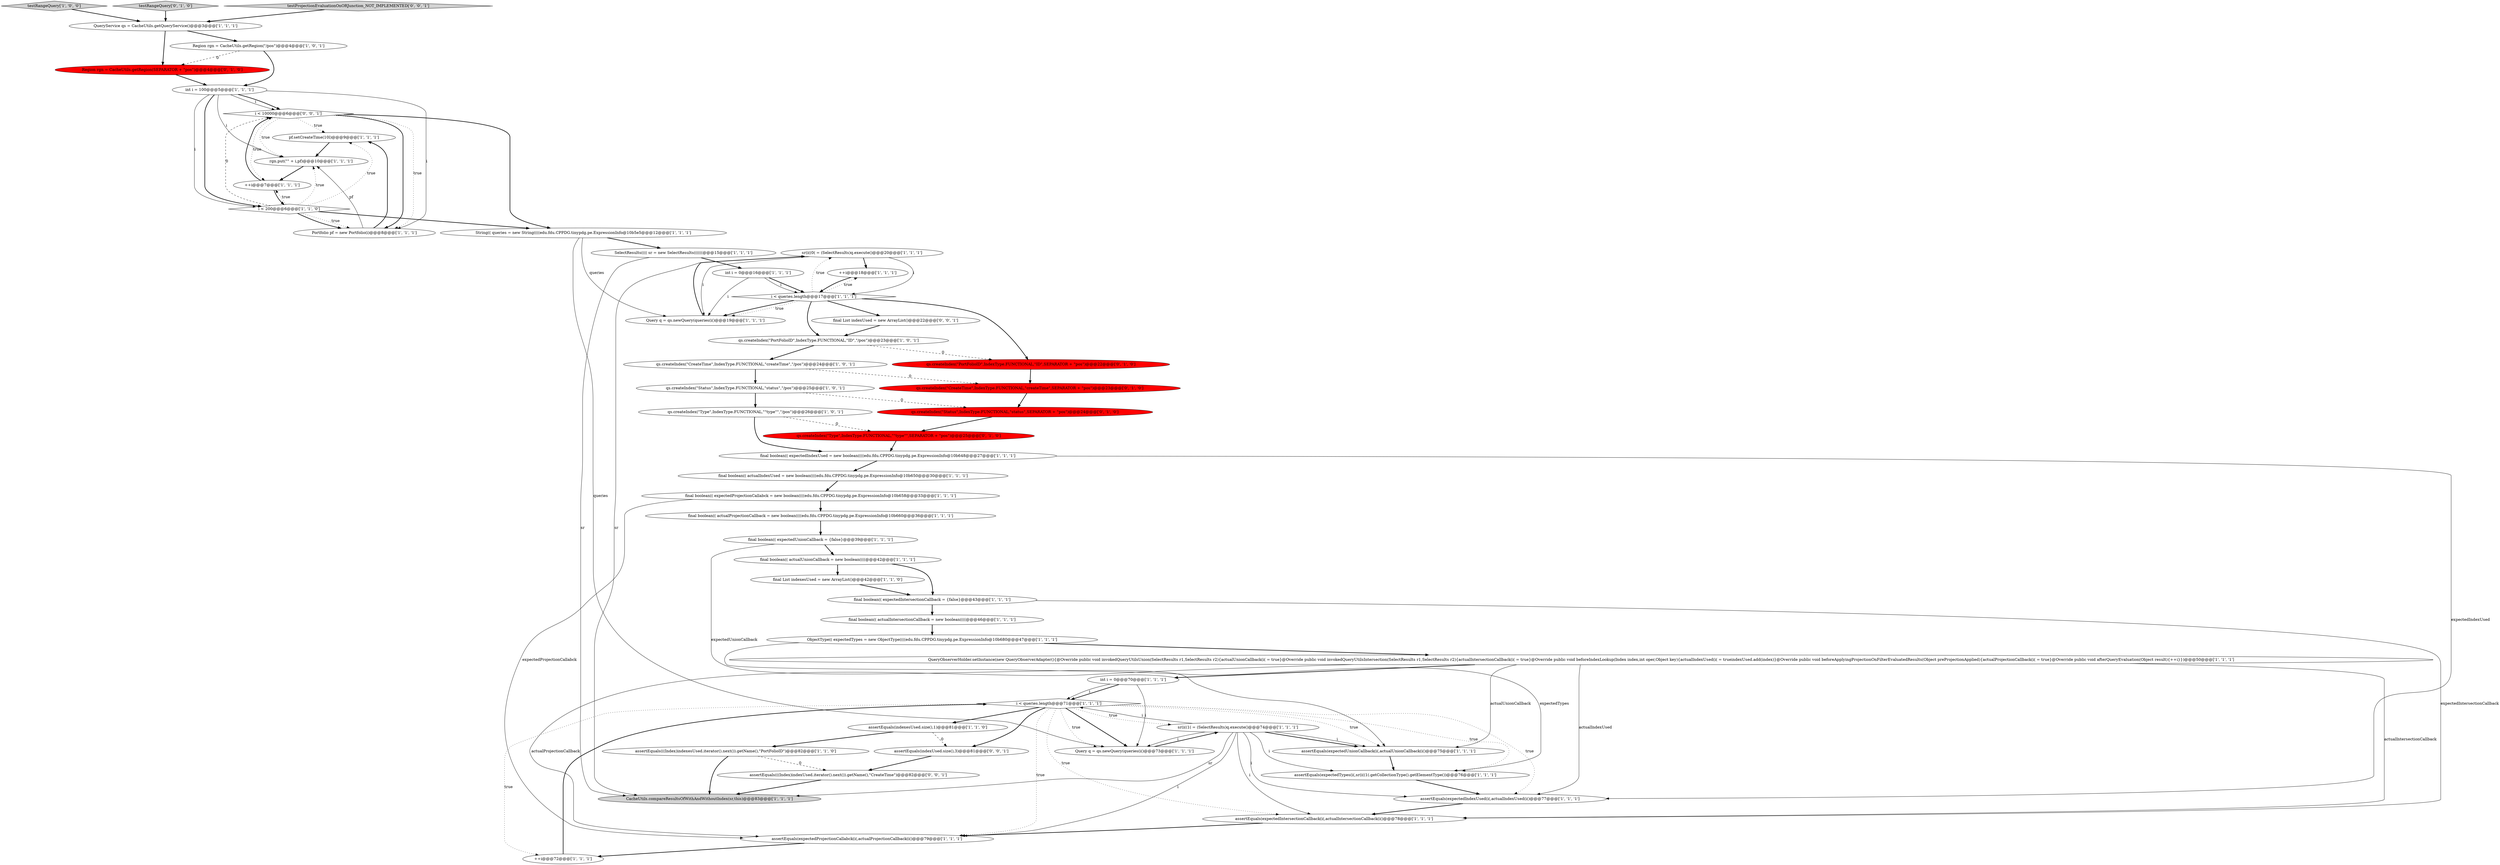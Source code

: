 digraph {
47 [style = filled, label = "qs.createIndex(\"Type\",IndexType.FUNCTIONAL,\"\"type\"\",SEPARATOR + \"pos\")@@@25@@@['0', '1', '0']", fillcolor = red, shape = ellipse image = "AAA1AAABBB2BBB"];
48 [style = filled, label = "qs.createIndex(\"Status\",IndexType.FUNCTIONAL,\"status\",SEPARATOR + \"pos\")@@@24@@@['0', '1', '0']", fillcolor = red, shape = ellipse image = "AAA1AAABBB2BBB"];
14 [style = filled, label = "testRangeQuery['1', '0', '0']", fillcolor = lightgray, shape = diamond image = "AAA0AAABBB1BBB"];
36 [style = filled, label = "assertEquals(((Index)indexesUsed.iterator().next()).getName(),\"PortFolioID\")@@@82@@@['1', '1', '0']", fillcolor = white, shape = ellipse image = "AAA0AAABBB1BBB"];
45 [style = filled, label = "testRangeQuery['0', '1', '0']", fillcolor = lightgray, shape = diamond image = "AAA0AAABBB2BBB"];
6 [style = filled, label = "qs.createIndex(\"CreateTime\",IndexType.FUNCTIONAL,\"createTime\",\"/pos\")@@@24@@@['1', '0', '1']", fillcolor = white, shape = ellipse image = "AAA0AAABBB1BBB"];
54 [style = filled, label = "testProjectionEvaluationOnORJunction_NOT_IMPLEMENTED['0', '0', '1']", fillcolor = lightgray, shape = diamond image = "AAA0AAABBB3BBB"];
38 [style = filled, label = "final boolean(( actualProjectionCallback = new boolean((((edu.fdu.CPPDG.tinypdg.pe.ExpressionInfo@10b660@@@36@@@['1', '1', '1']", fillcolor = white, shape = ellipse image = "AAA0AAABBB1BBB"];
23 [style = filled, label = "final boolean(( actualIndexUsed = new boolean((((edu.fdu.CPPDG.tinypdg.pe.ExpressionInfo@10b650@@@30@@@['1', '1', '1']", fillcolor = white, shape = ellipse image = "AAA0AAABBB1BBB"];
9 [style = filled, label = "final boolean(( expectedIntersectionCallback = {false}@@@43@@@['1', '1', '1']", fillcolor = white, shape = ellipse image = "AAA0AAABBB1BBB"];
33 [style = filled, label = "pf.setCreateTime(10l)@@@9@@@['1', '1', '1']", fillcolor = white, shape = ellipse image = "AAA0AAABBB1BBB"];
40 [style = filled, label = "i < queries.length@@@71@@@['1', '1', '1']", fillcolor = white, shape = diamond image = "AAA0AAABBB1BBB"];
4 [style = filled, label = "final List indexesUsed = new ArrayList()@@@42@@@['1', '1', '0']", fillcolor = white, shape = ellipse image = "AAA0AAABBB1BBB"];
29 [style = filled, label = "Portfolio pf = new Portfolio(i)@@@8@@@['1', '1', '1']", fillcolor = white, shape = ellipse image = "AAA0AAABBB1BBB"];
34 [style = filled, label = "QueryObserverHolder.setInstance(new QueryObserverAdapter(){@Override public void invokedQueryUtilsUnion(SelectResults r1,SelectResults r2){actualUnionCallback(i( = true}@Override public void invokedQueryUtilsIntersection(SelectResults r1,SelectResults r2){actualIntersectionCallback(i( = true}@Override public void beforeIndexLookup(Index index,int oper,Object key){actualIndexUsed(i( = trueindexUsed.add(index)}@Override public void beforeApplyingProjectionOnFilterEvaluatedResults(Object preProjectionApplied){actualProjectionCallback(i( = true}@Override public void afterQueryEvaluation(Object result){++i}})@@@50@@@['1', '1', '1']", fillcolor = white, shape = ellipse image = "AAA0AAABBB1BBB"];
46 [style = filled, label = "Region rgn = CacheUtils.getRegion(SEPARATOR + \"pos\")@@@4@@@['0', '1', '0']", fillcolor = red, shape = ellipse image = "AAA1AAABBB2BBB"];
37 [style = filled, label = "String(( queries = new String((((edu.fdu.CPPDG.tinypdg.pe.ExpressionInfo@10b5e5@@@12@@@['1', '1', '1']", fillcolor = white, shape = ellipse image = "AAA0AAABBB1BBB"];
51 [style = filled, label = "assertEquals(((Index)indexUsed.iterator().next()).getName(),\"CreateTime\")@@@82@@@['0', '0', '1']", fillcolor = white, shape = ellipse image = "AAA0AAABBB3BBB"];
26 [style = filled, label = "int i = 0@@@70@@@['1', '1', '1']", fillcolor = white, shape = ellipse image = "AAA0AAABBB1BBB"];
18 [style = filled, label = "assertEquals(expectedProjectionCallabck(i(,actualProjectionCallback(i()@@@79@@@['1', '1', '1']", fillcolor = white, shape = ellipse image = "AAA0AAABBB1BBB"];
43 [style = filled, label = "assertEquals(expectedIndexUsed(i(,actualIndexUsed(i()@@@77@@@['1', '1', '1']", fillcolor = white, shape = ellipse image = "AAA0AAABBB1BBB"];
1 [style = filled, label = "ObjectType(( expectedTypes = new ObjectType((((edu.fdu.CPPDG.tinypdg.pe.ExpressionInfo@10b680@@@47@@@['1', '1', '1']", fillcolor = white, shape = ellipse image = "AAA0AAABBB1BBB"];
0 [style = filled, label = "Region rgn = CacheUtils.getRegion(\"/pos\")@@@4@@@['1', '0', '1']", fillcolor = white, shape = ellipse image = "AAA0AAABBB1BBB"];
19 [style = filled, label = "sr(i((1( = (SelectResults)q.execute()@@@74@@@['1', '1', '1']", fillcolor = white, shape = ellipse image = "AAA0AAABBB1BBB"];
21 [style = filled, label = "++i@@@18@@@['1', '1', '1']", fillcolor = white, shape = ellipse image = "AAA0AAABBB1BBB"];
28 [style = filled, label = "CacheUtils.compareResultsOfWithAndWithoutIndex(sr,this)@@@83@@@['1', '1', '1']", fillcolor = lightgray, shape = ellipse image = "AAA0AAABBB1BBB"];
25 [style = filled, label = "qs.createIndex(\"Type\",IndexType.FUNCTIONAL,\"\"type\"\",\"/pos\")@@@26@@@['1', '0', '1']", fillcolor = white, shape = ellipse image = "AAA0AAABBB1BBB"];
7 [style = filled, label = "final boolean(( actualUnionCallback = new boolean((((@@@42@@@['1', '1', '1']", fillcolor = white, shape = ellipse image = "AAA0AAABBB1BBB"];
39 [style = filled, label = "qs.createIndex(\"Status\",IndexType.FUNCTIONAL,\"status\",\"/pos\")@@@25@@@['1', '0', '1']", fillcolor = white, shape = ellipse image = "AAA0AAABBB1BBB"];
53 [style = filled, label = "i < 10000@@@6@@@['0', '0', '1']", fillcolor = white, shape = diamond image = "AAA0AAABBB3BBB"];
22 [style = filled, label = "qs.createIndex(\"PortFolioID\",IndexType.FUNCTIONAL,\"ID\",\"/pos\")@@@23@@@['1', '0', '1']", fillcolor = white, shape = ellipse image = "AAA0AAABBB1BBB"];
13 [style = filled, label = "Query q = qs.newQuery(queries(i()@@@73@@@['1', '1', '1']", fillcolor = white, shape = ellipse image = "AAA0AAABBB1BBB"];
44 [style = filled, label = "qs.createIndex(\"CreateTime\",IndexType.FUNCTIONAL,\"createTime\",SEPARATOR + \"pos\")@@@23@@@['0', '1', '0']", fillcolor = red, shape = ellipse image = "AAA1AAABBB2BBB"];
15 [style = filled, label = "assertEquals(expectedUnionCallback(i(,actualUnionCallback(i()@@@75@@@['1', '1', '1']", fillcolor = white, shape = ellipse image = "AAA0AAABBB1BBB"];
41 [style = filled, label = "i < queries.length@@@17@@@['1', '1', '1']", fillcolor = white, shape = diamond image = "AAA0AAABBB1BBB"];
50 [style = filled, label = "assertEquals(indexUsed.size(),3)@@@81@@@['0', '0', '1']", fillcolor = white, shape = ellipse image = "AAA0AAABBB3BBB"];
5 [style = filled, label = "Query q = qs.newQuery(queries(i()@@@19@@@['1', '1', '1']", fillcolor = white, shape = ellipse image = "AAA0AAABBB1BBB"];
8 [style = filled, label = "sr(i((0( = (SelectResults)q.execute()@@@20@@@['1', '1', '1']", fillcolor = white, shape = ellipse image = "AAA0AAABBB1BBB"];
2 [style = filled, label = "SelectResults(((( sr = new SelectResults((((((@@@15@@@['1', '1', '1']", fillcolor = white, shape = ellipse image = "AAA0AAABBB1BBB"];
42 [style = filled, label = "final boolean(( expectedIndexUsed = new boolean((((edu.fdu.CPPDG.tinypdg.pe.ExpressionInfo@10b648@@@27@@@['1', '1', '1']", fillcolor = white, shape = ellipse image = "AAA0AAABBB1BBB"];
17 [style = filled, label = "int i = 0@@@16@@@['1', '1', '1']", fillcolor = white, shape = ellipse image = "AAA0AAABBB1BBB"];
3 [style = filled, label = "assertEquals(indexesUsed.size(),1)@@@81@@@['1', '1', '0']", fillcolor = white, shape = ellipse image = "AAA0AAABBB1BBB"];
52 [style = filled, label = "final List indexUsed = new ArrayList()@@@22@@@['0', '0', '1']", fillcolor = white, shape = ellipse image = "AAA0AAABBB3BBB"];
30 [style = filled, label = "final boolean(( expectedUnionCallback = {false}@@@39@@@['1', '1', '1']", fillcolor = white, shape = ellipse image = "AAA0AAABBB1BBB"];
32 [style = filled, label = "final boolean(( expectedProjectionCallabck = new boolean((((edu.fdu.CPPDG.tinypdg.pe.ExpressionInfo@10b658@@@33@@@['1', '1', '1']", fillcolor = white, shape = ellipse image = "AAA0AAABBB1BBB"];
27 [style = filled, label = "rgn.put(\"\" + i,pf)@@@10@@@['1', '1', '1']", fillcolor = white, shape = ellipse image = "AAA0AAABBB1BBB"];
49 [style = filled, label = "qs.createIndex(\"PortFolioID\",IndexType.FUNCTIONAL,\"ID\",SEPARATOR + \"pos\")@@@22@@@['0', '1', '0']", fillcolor = red, shape = ellipse image = "AAA1AAABBB2BBB"];
24 [style = filled, label = "i < 200@@@6@@@['1', '1', '0']", fillcolor = white, shape = diamond image = "AAA0AAABBB1BBB"];
12 [style = filled, label = "final boolean(( actualIntersectionCallback = new boolean((((@@@46@@@['1', '1', '1']", fillcolor = white, shape = ellipse image = "AAA0AAABBB1BBB"];
10 [style = filled, label = "assertEquals(expectedIntersectionCallback(i(,actualIntersectionCallback(i()@@@78@@@['1', '1', '1']", fillcolor = white, shape = ellipse image = "AAA0AAABBB1BBB"];
16 [style = filled, label = "int i = 100@@@5@@@['1', '1', '1']", fillcolor = white, shape = ellipse image = "AAA0AAABBB1BBB"];
20 [style = filled, label = "++i@@@7@@@['1', '1', '1']", fillcolor = white, shape = ellipse image = "AAA0AAABBB1BBB"];
31 [style = filled, label = "assertEquals(expectedTypes(i(,sr(i((1(.getCollectionType().getElementType())@@@76@@@['1', '1', '1']", fillcolor = white, shape = ellipse image = "AAA0AAABBB1BBB"];
35 [style = filled, label = "++i@@@72@@@['1', '1', '1']", fillcolor = white, shape = ellipse image = "AAA0AAABBB1BBB"];
11 [style = filled, label = "QueryService qs = CacheUtils.getQueryService()@@@3@@@['1', '1', '1']", fillcolor = white, shape = ellipse image = "AAA0AAABBB1BBB"];
41->5 [style = bold, label=""];
42->23 [style = bold, label=""];
40->18 [style = dotted, label="true"];
40->13 [style = dotted, label="true"];
36->28 [style = bold, label=""];
40->31 [style = dotted, label="true"];
24->33 [style = dotted, label="true"];
26->40 [style = bold, label=""];
11->46 [style = bold, label=""];
24->27 [style = dotted, label="true"];
40->13 [style = bold, label=""];
40->43 [style = dotted, label="true"];
40->10 [style = dotted, label="true"];
8->28 [style = solid, label="sr"];
7->9 [style = bold, label=""];
3->36 [style = bold, label=""];
38->30 [style = bold, label=""];
16->27 [style = solid, label="i"];
19->28 [style = solid, label="sr"];
53->33 [style = dotted, label="true"];
34->26 [style = bold, label=""];
32->18 [style = solid, label="expectedProjectionCallabck"];
18->35 [style = bold, label=""];
41->22 [style = bold, label=""];
19->15 [style = bold, label=""];
2->28 [style = solid, label="sr"];
19->15 [style = solid, label="i"];
14->11 [style = bold, label=""];
41->21 [style = dotted, label="true"];
53->27 [style = dotted, label="true"];
53->29 [style = bold, label=""];
40->50 [style = bold, label=""];
51->28 [style = bold, label=""];
17->41 [style = bold, label=""];
22->49 [style = dashed, label="0"];
21->41 [style = bold, label=""];
41->49 [style = bold, label=""];
1->31 [style = solid, label="expectedTypes"];
19->43 [style = solid, label="i"];
12->1 [style = bold, label=""];
33->27 [style = bold, label=""];
40->35 [style = dotted, label="true"];
45->11 [style = bold, label=""];
41->5 [style = dotted, label="true"];
17->5 [style = solid, label="i"];
35->40 [style = bold, label=""];
15->31 [style = bold, label=""];
40->3 [style = bold, label=""];
30->7 [style = bold, label=""];
43->10 [style = bold, label=""];
39->25 [style = bold, label=""];
40->15 [style = dotted, label="true"];
6->39 [style = bold, label=""];
27->20 [style = bold, label=""];
30->15 [style = solid, label="expectedUnionCallback"];
22->6 [style = bold, label=""];
2->17 [style = bold, label=""];
4->9 [style = bold, label=""];
10->18 [style = bold, label=""];
0->16 [style = bold, label=""];
46->16 [style = bold, label=""];
54->11 [style = bold, label=""];
47->42 [style = bold, label=""];
19->10 [style = solid, label="i"];
53->20 [style = dotted, label="true"];
16->24 [style = bold, label=""];
49->44 [style = bold, label=""];
53->29 [style = dotted, label="true"];
23->32 [style = bold, label=""];
25->47 [style = dashed, label="0"];
7->4 [style = bold, label=""];
26->13 [style = solid, label="i"];
52->22 [style = bold, label=""];
53->37 [style = bold, label=""];
13->19 [style = bold, label=""];
1->34 [style = bold, label=""];
19->13 [style = solid, label="i"];
19->18 [style = solid, label="i"];
19->31 [style = solid, label="i"];
24->20 [style = dotted, label="true"];
25->42 [style = bold, label=""];
31->43 [style = bold, label=""];
41->8 [style = dotted, label="true"];
37->2 [style = bold, label=""];
34->43 [style = solid, label="actualIndexUsed"];
9->12 [style = bold, label=""];
0->46 [style = dashed, label="0"];
29->27 [style = solid, label="pf"];
37->13 [style = solid, label="queries"];
34->15 [style = solid, label="actualUnionCallback"];
9->10 [style = solid, label="expectedIntersectionCallback"];
40->19 [style = dotted, label="true"];
42->43 [style = solid, label="expectedIndexUsed"];
5->8 [style = bold, label=""];
34->18 [style = solid, label="actualProjectionCallback"];
24->29 [style = dotted, label="true"];
17->41 [style = solid, label="i"];
24->29 [style = bold, label=""];
20->53 [style = bold, label=""];
34->10 [style = solid, label="actualIntersectionCallback"];
16->53 [style = bold, label=""];
19->40 [style = solid, label="i"];
8->41 [style = solid, label="i"];
41->52 [style = bold, label=""];
32->38 [style = bold, label=""];
24->53 [style = dashed, label="0"];
11->0 [style = bold, label=""];
29->33 [style = bold, label=""];
3->50 [style = dashed, label="0"];
16->53 [style = solid, label="i"];
26->40 [style = solid, label="i"];
16->29 [style = solid, label="i"];
44->48 [style = bold, label=""];
48->47 [style = bold, label=""];
50->51 [style = bold, label=""];
8->5 [style = solid, label="i"];
39->48 [style = dashed, label="0"];
24->37 [style = bold, label=""];
8->21 [style = bold, label=""];
16->24 [style = solid, label="i"];
36->51 [style = dashed, label="0"];
20->24 [style = bold, label=""];
6->44 [style = dashed, label="0"];
37->5 [style = solid, label="queries"];
}
